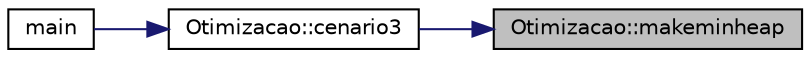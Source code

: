 digraph "Otimizacao::makeminheap"
{
 // LATEX_PDF_SIZE
  edge [fontname="Helvetica",fontsize="10",labelfontname="Helvetica",labelfontsize="10"];
  node [fontname="Helvetica",fontsize="10",shape=record];
  rankdir="RL";
  Node1 [label="Otimizacao::makeminheap",height=0.2,width=0.4,color="black", fillcolor="grey75", style="filled", fontcolor="black",tooltip="Cria MinHeap com a key igual ao ID da Encomenda e value igual ao tempo de entrega."];
  Node1 -> Node2 [dir="back",color="midnightblue",fontsize="10",style="solid",fontname="Helvetica"];
  Node2 [label="Otimizacao::cenario3",height=0.2,width=0.4,color="black", fillcolor="white", style="filled",URL="$class_otimizacao.html#a78642665cfd741927f781fe647d5e6e0",tooltip=" "];
  Node2 -> Node3 [dir="back",color="midnightblue",fontsize="10",style="solid",fontname="Helvetica"];
  Node3 [label="main",height=0.2,width=0.4,color="black", fillcolor="white", style="filled",URL="$main_8cpp.html#ae66f6b31b5ad750f1fe042a706a4e3d4",tooltip=" "];
}
